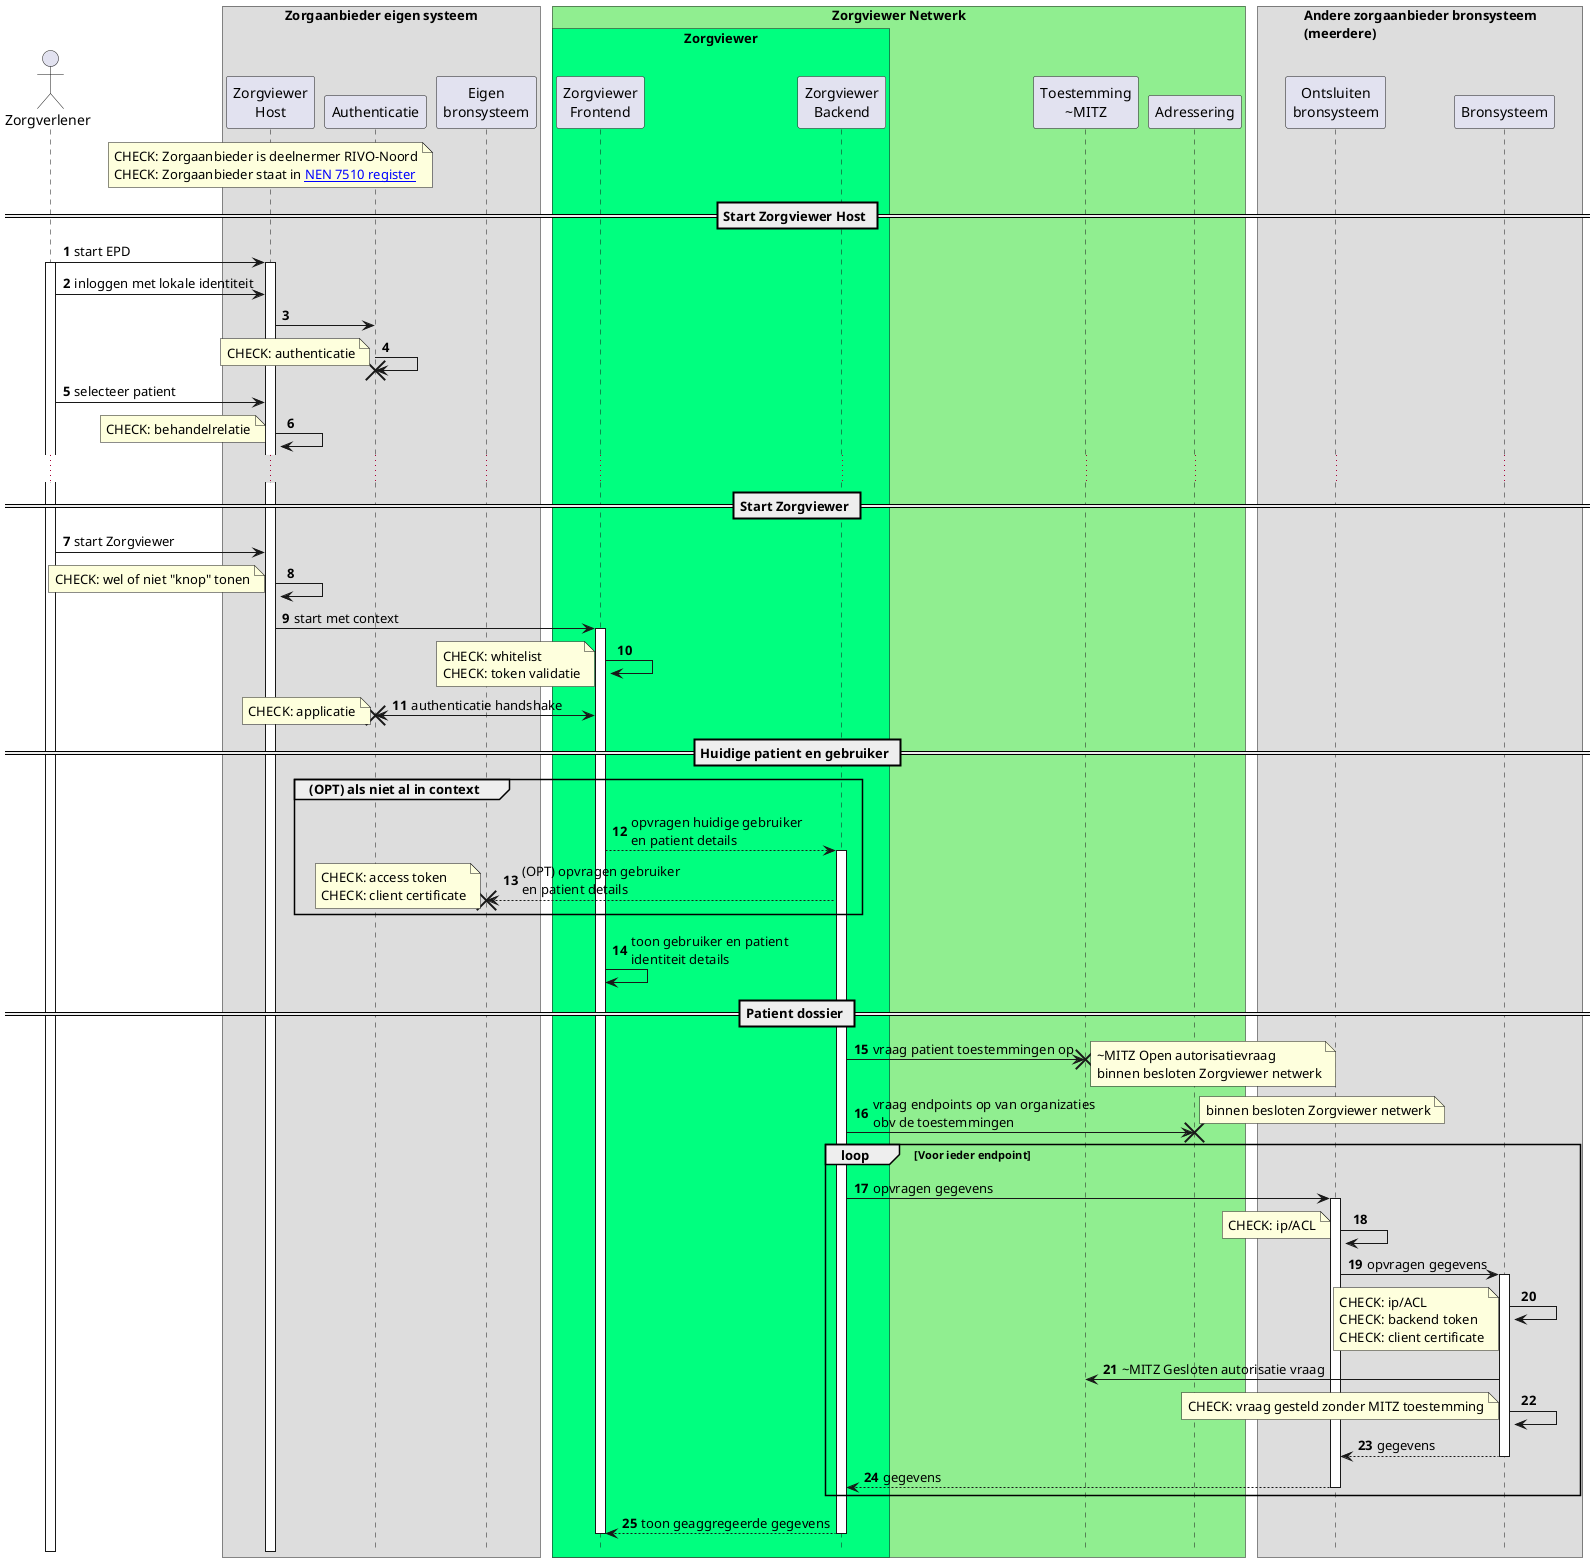 @startuml
hide footbox
autonumber

actor Zorgverlener
box "Zorgaanbieder eigen systeem"
  participant "Zorgviewer\nHost" as Host
  participant Authenticatie
  participant "Eigen\nbronsysteem" as EBron
end box

!pragma teoz true
box "Zorgviewer Netwerk" #LightGreen
  box "Zorgviewer" #SpringGreen
    participant "Zorgviewer\nFrontend" as ZVFE
    participant "Zorgviewer\nBackend" as ZVBE
  end box
  participant "Toestemming\n~MITZ" as Toestemming
  participant Adressering
end box

box "Andere zorgaanbieder bronsysteem\n(meerdere)"
  participant "Ontsluiten\nbronsysteem" as AOBron
  participant "Bronsysteem" as ABron
end box

note over Host
  CHECK: Zorgaanbieder is deelnermer RIVO-Noord
  CHECK: Zorgaanbieder staat in [[https://www.nen.nl/certificatie-en-keurmerken-nen-7510 NEN 7510 register]]
end note

== Start Zorgviewer Host ==

Zorgverlener->Host: start EPD
activate Zorgverlener
activate Host
Zorgverlener->Host: inloggen met lokale identiteit
Host->Authenticatie
Authenticatie->Authenticatie
note left
  CHECK: authenticatie
end note
destroy Authenticatie
Zorgverlener->Host: selecteer patient
Host->Host++
note left
  CHECK: behandelrelatie
end note
destroy Host

...

== Start Zorgviewer ==

Zorgverlener->Host: start Zorgviewer
Host->Host++
destroy Host
note left
  CHECK: wel of niet "knop" tonen
end note
Host->ZVFE: start met context
activate ZVFE
ZVFE->ZVFE++
note left
  CHECK: whitelist
  CHECK: token validatie
end note
destroy ZVFE
ZVFE<->Authenticatie: authenticatie handshake
note left
  CHECK: applicatie
end note
destroy Authenticatie

== Huidige patient en gebruiker ==

group (OPT) als niet al in context
  ZVFE-->ZVBE: opvragen huidige gebruiker\nen patient details
  activate ZVBE
  ZVBE-->EBron: (OPT) opvragen gebruiker\nen patient details
  note left
    CHECK: access token
    CHECK: client certificate
  end note
  destroy EBron
end
ZVFE->ZVFE: toon gebruiker en patient\nidentiteit details

== Patient dossier ==

ZVBE->Toestemming: vraag patient toestemmingen op
note right
  ~MITZ Open autorisatievraag
  binnen besloten Zorgviewer netwerk
end note
destroy Toestemming
ZVBE->Adressering: vraag endpoints op van organizaties\nobv de toestemmingen
note right
  binnen besloten Zorgviewer netwerk
end note
destroy Adressering
loop Voor ieder endpoint
  ZVBE->AOBron: opvragen gegevens
  activate AOBron
  AOBron->AOBron++
  note left
    CHECK: ip/ACL
  end note
  destroy AOBron
  AOBron->ABron: opvragen gegevens
  activate ABron
  ABron->ABron++
  note left
    CHECK: ip/ACL
    CHECK: backend token
    CHECK: client certificate
  end note
  destroy ABron
  ABron->Toestemming: ~MITZ Gesloten autorisatie vraag
  ABron->ABron++
  note left
    CHECK: vraag gesteld zonder MITZ toestemming
  end note
  destroy ABron
  ABron-->AOBron: gegevens
  deactivate ABron
  AOBron-->ZVBE: gegevens
  deactivate AOBron
end
ZVBE-->ZVFE: toon geaggregeerde gegevens
deactivate ZVBE
deactivate ZVFE

@enduml